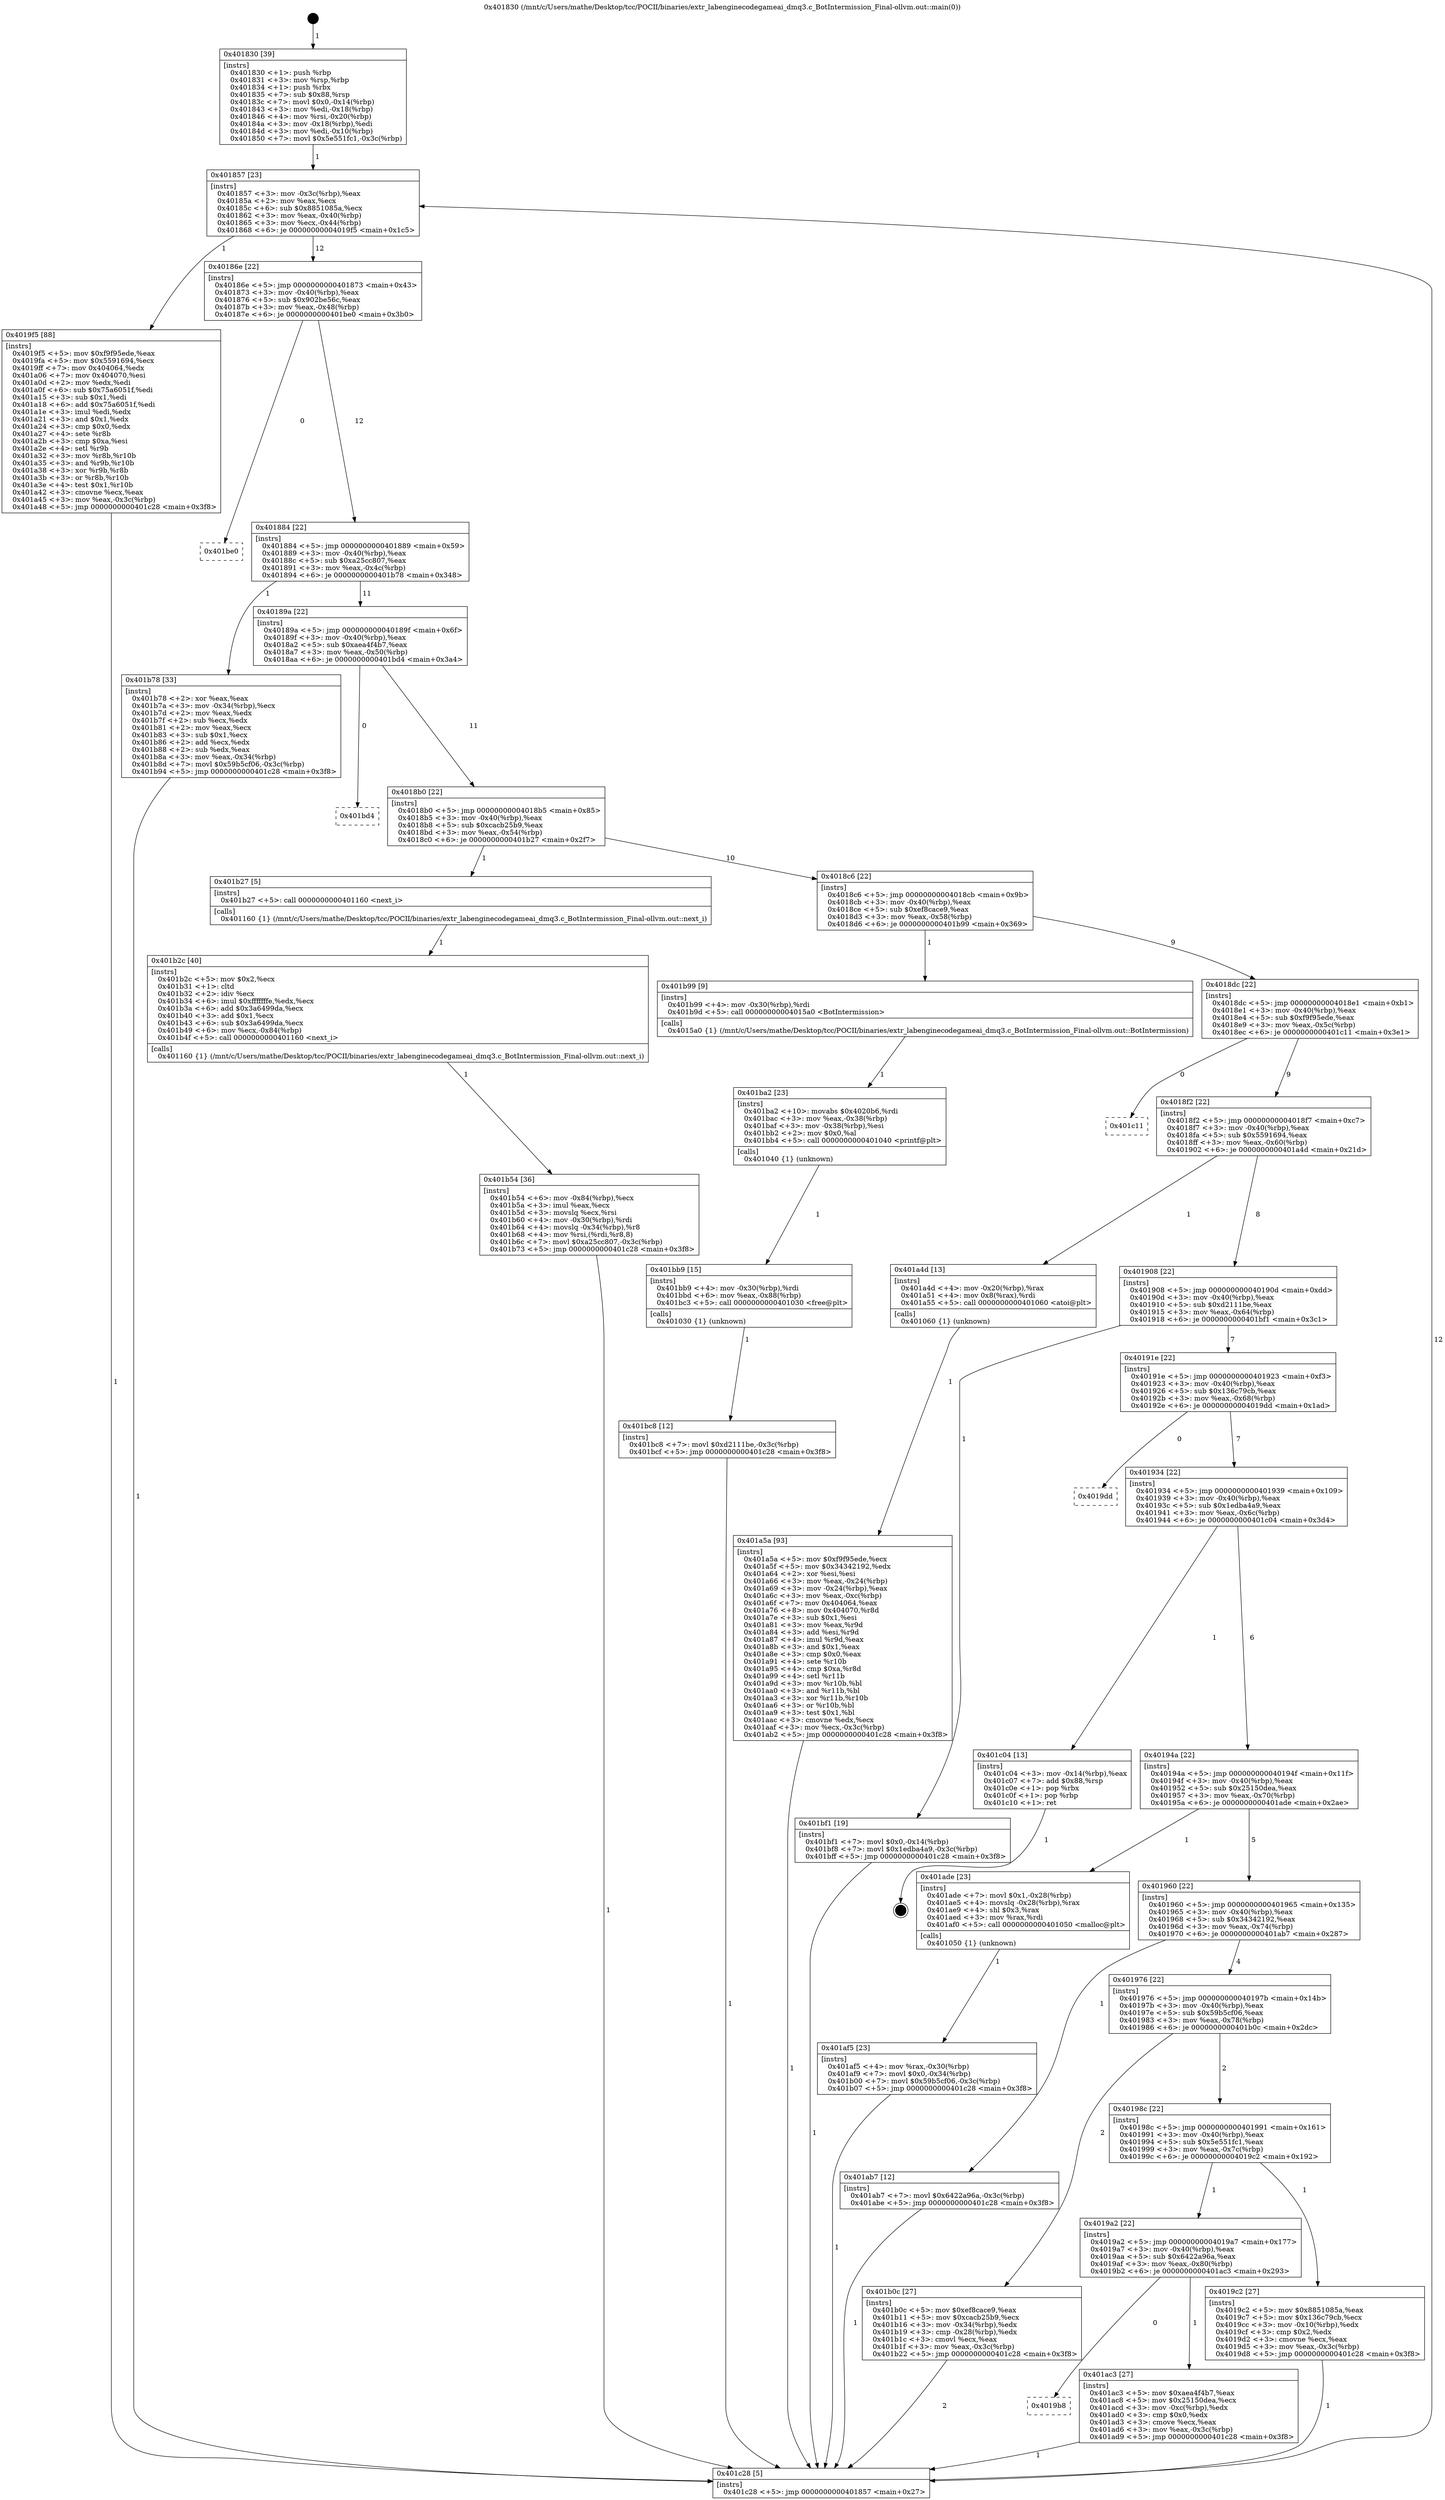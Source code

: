 digraph "0x401830" {
  label = "0x401830 (/mnt/c/Users/mathe/Desktop/tcc/POCII/binaries/extr_labenginecodegameai_dmq3.c_BotIntermission_Final-ollvm.out::main(0))"
  labelloc = "t"
  node[shape=record]

  Entry [label="",width=0.3,height=0.3,shape=circle,fillcolor=black,style=filled]
  "0x401857" [label="{
     0x401857 [23]\l
     | [instrs]\l
     &nbsp;&nbsp;0x401857 \<+3\>: mov -0x3c(%rbp),%eax\l
     &nbsp;&nbsp;0x40185a \<+2\>: mov %eax,%ecx\l
     &nbsp;&nbsp;0x40185c \<+6\>: sub $0x8851085a,%ecx\l
     &nbsp;&nbsp;0x401862 \<+3\>: mov %eax,-0x40(%rbp)\l
     &nbsp;&nbsp;0x401865 \<+3\>: mov %ecx,-0x44(%rbp)\l
     &nbsp;&nbsp;0x401868 \<+6\>: je 00000000004019f5 \<main+0x1c5\>\l
  }"]
  "0x4019f5" [label="{
     0x4019f5 [88]\l
     | [instrs]\l
     &nbsp;&nbsp;0x4019f5 \<+5\>: mov $0xf9f95ede,%eax\l
     &nbsp;&nbsp;0x4019fa \<+5\>: mov $0x5591694,%ecx\l
     &nbsp;&nbsp;0x4019ff \<+7\>: mov 0x404064,%edx\l
     &nbsp;&nbsp;0x401a06 \<+7\>: mov 0x404070,%esi\l
     &nbsp;&nbsp;0x401a0d \<+2\>: mov %edx,%edi\l
     &nbsp;&nbsp;0x401a0f \<+6\>: sub $0x75a6051f,%edi\l
     &nbsp;&nbsp;0x401a15 \<+3\>: sub $0x1,%edi\l
     &nbsp;&nbsp;0x401a18 \<+6\>: add $0x75a6051f,%edi\l
     &nbsp;&nbsp;0x401a1e \<+3\>: imul %edi,%edx\l
     &nbsp;&nbsp;0x401a21 \<+3\>: and $0x1,%edx\l
     &nbsp;&nbsp;0x401a24 \<+3\>: cmp $0x0,%edx\l
     &nbsp;&nbsp;0x401a27 \<+4\>: sete %r8b\l
     &nbsp;&nbsp;0x401a2b \<+3\>: cmp $0xa,%esi\l
     &nbsp;&nbsp;0x401a2e \<+4\>: setl %r9b\l
     &nbsp;&nbsp;0x401a32 \<+3\>: mov %r8b,%r10b\l
     &nbsp;&nbsp;0x401a35 \<+3\>: and %r9b,%r10b\l
     &nbsp;&nbsp;0x401a38 \<+3\>: xor %r9b,%r8b\l
     &nbsp;&nbsp;0x401a3b \<+3\>: or %r8b,%r10b\l
     &nbsp;&nbsp;0x401a3e \<+4\>: test $0x1,%r10b\l
     &nbsp;&nbsp;0x401a42 \<+3\>: cmovne %ecx,%eax\l
     &nbsp;&nbsp;0x401a45 \<+3\>: mov %eax,-0x3c(%rbp)\l
     &nbsp;&nbsp;0x401a48 \<+5\>: jmp 0000000000401c28 \<main+0x3f8\>\l
  }"]
  "0x40186e" [label="{
     0x40186e [22]\l
     | [instrs]\l
     &nbsp;&nbsp;0x40186e \<+5\>: jmp 0000000000401873 \<main+0x43\>\l
     &nbsp;&nbsp;0x401873 \<+3\>: mov -0x40(%rbp),%eax\l
     &nbsp;&nbsp;0x401876 \<+5\>: sub $0x902be56c,%eax\l
     &nbsp;&nbsp;0x40187b \<+3\>: mov %eax,-0x48(%rbp)\l
     &nbsp;&nbsp;0x40187e \<+6\>: je 0000000000401be0 \<main+0x3b0\>\l
  }"]
  Exit [label="",width=0.3,height=0.3,shape=circle,fillcolor=black,style=filled,peripheries=2]
  "0x401be0" [label="{
     0x401be0\l
  }", style=dashed]
  "0x401884" [label="{
     0x401884 [22]\l
     | [instrs]\l
     &nbsp;&nbsp;0x401884 \<+5\>: jmp 0000000000401889 \<main+0x59\>\l
     &nbsp;&nbsp;0x401889 \<+3\>: mov -0x40(%rbp),%eax\l
     &nbsp;&nbsp;0x40188c \<+5\>: sub $0xa25cc807,%eax\l
     &nbsp;&nbsp;0x401891 \<+3\>: mov %eax,-0x4c(%rbp)\l
     &nbsp;&nbsp;0x401894 \<+6\>: je 0000000000401b78 \<main+0x348\>\l
  }"]
  "0x401bc8" [label="{
     0x401bc8 [12]\l
     | [instrs]\l
     &nbsp;&nbsp;0x401bc8 \<+7\>: movl $0xd2111be,-0x3c(%rbp)\l
     &nbsp;&nbsp;0x401bcf \<+5\>: jmp 0000000000401c28 \<main+0x3f8\>\l
  }"]
  "0x401b78" [label="{
     0x401b78 [33]\l
     | [instrs]\l
     &nbsp;&nbsp;0x401b78 \<+2\>: xor %eax,%eax\l
     &nbsp;&nbsp;0x401b7a \<+3\>: mov -0x34(%rbp),%ecx\l
     &nbsp;&nbsp;0x401b7d \<+2\>: mov %eax,%edx\l
     &nbsp;&nbsp;0x401b7f \<+2\>: sub %ecx,%edx\l
     &nbsp;&nbsp;0x401b81 \<+2\>: mov %eax,%ecx\l
     &nbsp;&nbsp;0x401b83 \<+3\>: sub $0x1,%ecx\l
     &nbsp;&nbsp;0x401b86 \<+2\>: add %ecx,%edx\l
     &nbsp;&nbsp;0x401b88 \<+2\>: sub %edx,%eax\l
     &nbsp;&nbsp;0x401b8a \<+3\>: mov %eax,-0x34(%rbp)\l
     &nbsp;&nbsp;0x401b8d \<+7\>: movl $0x59b5cf06,-0x3c(%rbp)\l
     &nbsp;&nbsp;0x401b94 \<+5\>: jmp 0000000000401c28 \<main+0x3f8\>\l
  }"]
  "0x40189a" [label="{
     0x40189a [22]\l
     | [instrs]\l
     &nbsp;&nbsp;0x40189a \<+5\>: jmp 000000000040189f \<main+0x6f\>\l
     &nbsp;&nbsp;0x40189f \<+3\>: mov -0x40(%rbp),%eax\l
     &nbsp;&nbsp;0x4018a2 \<+5\>: sub $0xaea4f4b7,%eax\l
     &nbsp;&nbsp;0x4018a7 \<+3\>: mov %eax,-0x50(%rbp)\l
     &nbsp;&nbsp;0x4018aa \<+6\>: je 0000000000401bd4 \<main+0x3a4\>\l
  }"]
  "0x401bb9" [label="{
     0x401bb9 [15]\l
     | [instrs]\l
     &nbsp;&nbsp;0x401bb9 \<+4\>: mov -0x30(%rbp),%rdi\l
     &nbsp;&nbsp;0x401bbd \<+6\>: mov %eax,-0x88(%rbp)\l
     &nbsp;&nbsp;0x401bc3 \<+5\>: call 0000000000401030 \<free@plt\>\l
     | [calls]\l
     &nbsp;&nbsp;0x401030 \{1\} (unknown)\l
  }"]
  "0x401bd4" [label="{
     0x401bd4\l
  }", style=dashed]
  "0x4018b0" [label="{
     0x4018b0 [22]\l
     | [instrs]\l
     &nbsp;&nbsp;0x4018b0 \<+5\>: jmp 00000000004018b5 \<main+0x85\>\l
     &nbsp;&nbsp;0x4018b5 \<+3\>: mov -0x40(%rbp),%eax\l
     &nbsp;&nbsp;0x4018b8 \<+5\>: sub $0xcacb25b9,%eax\l
     &nbsp;&nbsp;0x4018bd \<+3\>: mov %eax,-0x54(%rbp)\l
     &nbsp;&nbsp;0x4018c0 \<+6\>: je 0000000000401b27 \<main+0x2f7\>\l
  }"]
  "0x401ba2" [label="{
     0x401ba2 [23]\l
     | [instrs]\l
     &nbsp;&nbsp;0x401ba2 \<+10\>: movabs $0x4020b6,%rdi\l
     &nbsp;&nbsp;0x401bac \<+3\>: mov %eax,-0x38(%rbp)\l
     &nbsp;&nbsp;0x401baf \<+3\>: mov -0x38(%rbp),%esi\l
     &nbsp;&nbsp;0x401bb2 \<+2\>: mov $0x0,%al\l
     &nbsp;&nbsp;0x401bb4 \<+5\>: call 0000000000401040 \<printf@plt\>\l
     | [calls]\l
     &nbsp;&nbsp;0x401040 \{1\} (unknown)\l
  }"]
  "0x401b27" [label="{
     0x401b27 [5]\l
     | [instrs]\l
     &nbsp;&nbsp;0x401b27 \<+5\>: call 0000000000401160 \<next_i\>\l
     | [calls]\l
     &nbsp;&nbsp;0x401160 \{1\} (/mnt/c/Users/mathe/Desktop/tcc/POCII/binaries/extr_labenginecodegameai_dmq3.c_BotIntermission_Final-ollvm.out::next_i)\l
  }"]
  "0x4018c6" [label="{
     0x4018c6 [22]\l
     | [instrs]\l
     &nbsp;&nbsp;0x4018c6 \<+5\>: jmp 00000000004018cb \<main+0x9b\>\l
     &nbsp;&nbsp;0x4018cb \<+3\>: mov -0x40(%rbp),%eax\l
     &nbsp;&nbsp;0x4018ce \<+5\>: sub $0xef8cace9,%eax\l
     &nbsp;&nbsp;0x4018d3 \<+3\>: mov %eax,-0x58(%rbp)\l
     &nbsp;&nbsp;0x4018d6 \<+6\>: je 0000000000401b99 \<main+0x369\>\l
  }"]
  "0x401b54" [label="{
     0x401b54 [36]\l
     | [instrs]\l
     &nbsp;&nbsp;0x401b54 \<+6\>: mov -0x84(%rbp),%ecx\l
     &nbsp;&nbsp;0x401b5a \<+3\>: imul %eax,%ecx\l
     &nbsp;&nbsp;0x401b5d \<+3\>: movslq %ecx,%rsi\l
     &nbsp;&nbsp;0x401b60 \<+4\>: mov -0x30(%rbp),%rdi\l
     &nbsp;&nbsp;0x401b64 \<+4\>: movslq -0x34(%rbp),%r8\l
     &nbsp;&nbsp;0x401b68 \<+4\>: mov %rsi,(%rdi,%r8,8)\l
     &nbsp;&nbsp;0x401b6c \<+7\>: movl $0xa25cc807,-0x3c(%rbp)\l
     &nbsp;&nbsp;0x401b73 \<+5\>: jmp 0000000000401c28 \<main+0x3f8\>\l
  }"]
  "0x401b99" [label="{
     0x401b99 [9]\l
     | [instrs]\l
     &nbsp;&nbsp;0x401b99 \<+4\>: mov -0x30(%rbp),%rdi\l
     &nbsp;&nbsp;0x401b9d \<+5\>: call 00000000004015a0 \<BotIntermission\>\l
     | [calls]\l
     &nbsp;&nbsp;0x4015a0 \{1\} (/mnt/c/Users/mathe/Desktop/tcc/POCII/binaries/extr_labenginecodegameai_dmq3.c_BotIntermission_Final-ollvm.out::BotIntermission)\l
  }"]
  "0x4018dc" [label="{
     0x4018dc [22]\l
     | [instrs]\l
     &nbsp;&nbsp;0x4018dc \<+5\>: jmp 00000000004018e1 \<main+0xb1\>\l
     &nbsp;&nbsp;0x4018e1 \<+3\>: mov -0x40(%rbp),%eax\l
     &nbsp;&nbsp;0x4018e4 \<+5\>: sub $0xf9f95ede,%eax\l
     &nbsp;&nbsp;0x4018e9 \<+3\>: mov %eax,-0x5c(%rbp)\l
     &nbsp;&nbsp;0x4018ec \<+6\>: je 0000000000401c11 \<main+0x3e1\>\l
  }"]
  "0x401b2c" [label="{
     0x401b2c [40]\l
     | [instrs]\l
     &nbsp;&nbsp;0x401b2c \<+5\>: mov $0x2,%ecx\l
     &nbsp;&nbsp;0x401b31 \<+1\>: cltd\l
     &nbsp;&nbsp;0x401b32 \<+2\>: idiv %ecx\l
     &nbsp;&nbsp;0x401b34 \<+6\>: imul $0xfffffffe,%edx,%ecx\l
     &nbsp;&nbsp;0x401b3a \<+6\>: add $0x3a6499da,%ecx\l
     &nbsp;&nbsp;0x401b40 \<+3\>: add $0x1,%ecx\l
     &nbsp;&nbsp;0x401b43 \<+6\>: sub $0x3a6499da,%ecx\l
     &nbsp;&nbsp;0x401b49 \<+6\>: mov %ecx,-0x84(%rbp)\l
     &nbsp;&nbsp;0x401b4f \<+5\>: call 0000000000401160 \<next_i\>\l
     | [calls]\l
     &nbsp;&nbsp;0x401160 \{1\} (/mnt/c/Users/mathe/Desktop/tcc/POCII/binaries/extr_labenginecodegameai_dmq3.c_BotIntermission_Final-ollvm.out::next_i)\l
  }"]
  "0x401c11" [label="{
     0x401c11\l
  }", style=dashed]
  "0x4018f2" [label="{
     0x4018f2 [22]\l
     | [instrs]\l
     &nbsp;&nbsp;0x4018f2 \<+5\>: jmp 00000000004018f7 \<main+0xc7\>\l
     &nbsp;&nbsp;0x4018f7 \<+3\>: mov -0x40(%rbp),%eax\l
     &nbsp;&nbsp;0x4018fa \<+5\>: sub $0x5591694,%eax\l
     &nbsp;&nbsp;0x4018ff \<+3\>: mov %eax,-0x60(%rbp)\l
     &nbsp;&nbsp;0x401902 \<+6\>: je 0000000000401a4d \<main+0x21d\>\l
  }"]
  "0x401af5" [label="{
     0x401af5 [23]\l
     | [instrs]\l
     &nbsp;&nbsp;0x401af5 \<+4\>: mov %rax,-0x30(%rbp)\l
     &nbsp;&nbsp;0x401af9 \<+7\>: movl $0x0,-0x34(%rbp)\l
     &nbsp;&nbsp;0x401b00 \<+7\>: movl $0x59b5cf06,-0x3c(%rbp)\l
     &nbsp;&nbsp;0x401b07 \<+5\>: jmp 0000000000401c28 \<main+0x3f8\>\l
  }"]
  "0x401a4d" [label="{
     0x401a4d [13]\l
     | [instrs]\l
     &nbsp;&nbsp;0x401a4d \<+4\>: mov -0x20(%rbp),%rax\l
     &nbsp;&nbsp;0x401a51 \<+4\>: mov 0x8(%rax),%rdi\l
     &nbsp;&nbsp;0x401a55 \<+5\>: call 0000000000401060 \<atoi@plt\>\l
     | [calls]\l
     &nbsp;&nbsp;0x401060 \{1\} (unknown)\l
  }"]
  "0x401908" [label="{
     0x401908 [22]\l
     | [instrs]\l
     &nbsp;&nbsp;0x401908 \<+5\>: jmp 000000000040190d \<main+0xdd\>\l
     &nbsp;&nbsp;0x40190d \<+3\>: mov -0x40(%rbp),%eax\l
     &nbsp;&nbsp;0x401910 \<+5\>: sub $0xd2111be,%eax\l
     &nbsp;&nbsp;0x401915 \<+3\>: mov %eax,-0x64(%rbp)\l
     &nbsp;&nbsp;0x401918 \<+6\>: je 0000000000401bf1 \<main+0x3c1\>\l
  }"]
  "0x4019b8" [label="{
     0x4019b8\l
  }", style=dashed]
  "0x401bf1" [label="{
     0x401bf1 [19]\l
     | [instrs]\l
     &nbsp;&nbsp;0x401bf1 \<+7\>: movl $0x0,-0x14(%rbp)\l
     &nbsp;&nbsp;0x401bf8 \<+7\>: movl $0x1edba4a9,-0x3c(%rbp)\l
     &nbsp;&nbsp;0x401bff \<+5\>: jmp 0000000000401c28 \<main+0x3f8\>\l
  }"]
  "0x40191e" [label="{
     0x40191e [22]\l
     | [instrs]\l
     &nbsp;&nbsp;0x40191e \<+5\>: jmp 0000000000401923 \<main+0xf3\>\l
     &nbsp;&nbsp;0x401923 \<+3\>: mov -0x40(%rbp),%eax\l
     &nbsp;&nbsp;0x401926 \<+5\>: sub $0x136c79cb,%eax\l
     &nbsp;&nbsp;0x40192b \<+3\>: mov %eax,-0x68(%rbp)\l
     &nbsp;&nbsp;0x40192e \<+6\>: je 00000000004019dd \<main+0x1ad\>\l
  }"]
  "0x401ac3" [label="{
     0x401ac3 [27]\l
     | [instrs]\l
     &nbsp;&nbsp;0x401ac3 \<+5\>: mov $0xaea4f4b7,%eax\l
     &nbsp;&nbsp;0x401ac8 \<+5\>: mov $0x25150dea,%ecx\l
     &nbsp;&nbsp;0x401acd \<+3\>: mov -0xc(%rbp),%edx\l
     &nbsp;&nbsp;0x401ad0 \<+3\>: cmp $0x0,%edx\l
     &nbsp;&nbsp;0x401ad3 \<+3\>: cmove %ecx,%eax\l
     &nbsp;&nbsp;0x401ad6 \<+3\>: mov %eax,-0x3c(%rbp)\l
     &nbsp;&nbsp;0x401ad9 \<+5\>: jmp 0000000000401c28 \<main+0x3f8\>\l
  }"]
  "0x4019dd" [label="{
     0x4019dd\l
  }", style=dashed]
  "0x401934" [label="{
     0x401934 [22]\l
     | [instrs]\l
     &nbsp;&nbsp;0x401934 \<+5\>: jmp 0000000000401939 \<main+0x109\>\l
     &nbsp;&nbsp;0x401939 \<+3\>: mov -0x40(%rbp),%eax\l
     &nbsp;&nbsp;0x40193c \<+5\>: sub $0x1edba4a9,%eax\l
     &nbsp;&nbsp;0x401941 \<+3\>: mov %eax,-0x6c(%rbp)\l
     &nbsp;&nbsp;0x401944 \<+6\>: je 0000000000401c04 \<main+0x3d4\>\l
  }"]
  "0x401a5a" [label="{
     0x401a5a [93]\l
     | [instrs]\l
     &nbsp;&nbsp;0x401a5a \<+5\>: mov $0xf9f95ede,%ecx\l
     &nbsp;&nbsp;0x401a5f \<+5\>: mov $0x34342192,%edx\l
     &nbsp;&nbsp;0x401a64 \<+2\>: xor %esi,%esi\l
     &nbsp;&nbsp;0x401a66 \<+3\>: mov %eax,-0x24(%rbp)\l
     &nbsp;&nbsp;0x401a69 \<+3\>: mov -0x24(%rbp),%eax\l
     &nbsp;&nbsp;0x401a6c \<+3\>: mov %eax,-0xc(%rbp)\l
     &nbsp;&nbsp;0x401a6f \<+7\>: mov 0x404064,%eax\l
     &nbsp;&nbsp;0x401a76 \<+8\>: mov 0x404070,%r8d\l
     &nbsp;&nbsp;0x401a7e \<+3\>: sub $0x1,%esi\l
     &nbsp;&nbsp;0x401a81 \<+3\>: mov %eax,%r9d\l
     &nbsp;&nbsp;0x401a84 \<+3\>: add %esi,%r9d\l
     &nbsp;&nbsp;0x401a87 \<+4\>: imul %r9d,%eax\l
     &nbsp;&nbsp;0x401a8b \<+3\>: and $0x1,%eax\l
     &nbsp;&nbsp;0x401a8e \<+3\>: cmp $0x0,%eax\l
     &nbsp;&nbsp;0x401a91 \<+4\>: sete %r10b\l
     &nbsp;&nbsp;0x401a95 \<+4\>: cmp $0xa,%r8d\l
     &nbsp;&nbsp;0x401a99 \<+4\>: setl %r11b\l
     &nbsp;&nbsp;0x401a9d \<+3\>: mov %r10b,%bl\l
     &nbsp;&nbsp;0x401aa0 \<+3\>: and %r11b,%bl\l
     &nbsp;&nbsp;0x401aa3 \<+3\>: xor %r11b,%r10b\l
     &nbsp;&nbsp;0x401aa6 \<+3\>: or %r10b,%bl\l
     &nbsp;&nbsp;0x401aa9 \<+3\>: test $0x1,%bl\l
     &nbsp;&nbsp;0x401aac \<+3\>: cmovne %edx,%ecx\l
     &nbsp;&nbsp;0x401aaf \<+3\>: mov %ecx,-0x3c(%rbp)\l
     &nbsp;&nbsp;0x401ab2 \<+5\>: jmp 0000000000401c28 \<main+0x3f8\>\l
  }"]
  "0x401c04" [label="{
     0x401c04 [13]\l
     | [instrs]\l
     &nbsp;&nbsp;0x401c04 \<+3\>: mov -0x14(%rbp),%eax\l
     &nbsp;&nbsp;0x401c07 \<+7\>: add $0x88,%rsp\l
     &nbsp;&nbsp;0x401c0e \<+1\>: pop %rbx\l
     &nbsp;&nbsp;0x401c0f \<+1\>: pop %rbp\l
     &nbsp;&nbsp;0x401c10 \<+1\>: ret\l
  }"]
  "0x40194a" [label="{
     0x40194a [22]\l
     | [instrs]\l
     &nbsp;&nbsp;0x40194a \<+5\>: jmp 000000000040194f \<main+0x11f\>\l
     &nbsp;&nbsp;0x40194f \<+3\>: mov -0x40(%rbp),%eax\l
     &nbsp;&nbsp;0x401952 \<+5\>: sub $0x25150dea,%eax\l
     &nbsp;&nbsp;0x401957 \<+3\>: mov %eax,-0x70(%rbp)\l
     &nbsp;&nbsp;0x40195a \<+6\>: je 0000000000401ade \<main+0x2ae\>\l
  }"]
  "0x401830" [label="{
     0x401830 [39]\l
     | [instrs]\l
     &nbsp;&nbsp;0x401830 \<+1\>: push %rbp\l
     &nbsp;&nbsp;0x401831 \<+3\>: mov %rsp,%rbp\l
     &nbsp;&nbsp;0x401834 \<+1\>: push %rbx\l
     &nbsp;&nbsp;0x401835 \<+7\>: sub $0x88,%rsp\l
     &nbsp;&nbsp;0x40183c \<+7\>: movl $0x0,-0x14(%rbp)\l
     &nbsp;&nbsp;0x401843 \<+3\>: mov %edi,-0x18(%rbp)\l
     &nbsp;&nbsp;0x401846 \<+4\>: mov %rsi,-0x20(%rbp)\l
     &nbsp;&nbsp;0x40184a \<+3\>: mov -0x18(%rbp),%edi\l
     &nbsp;&nbsp;0x40184d \<+3\>: mov %edi,-0x10(%rbp)\l
     &nbsp;&nbsp;0x401850 \<+7\>: movl $0x5e551fc1,-0x3c(%rbp)\l
  }"]
  "0x401ade" [label="{
     0x401ade [23]\l
     | [instrs]\l
     &nbsp;&nbsp;0x401ade \<+7\>: movl $0x1,-0x28(%rbp)\l
     &nbsp;&nbsp;0x401ae5 \<+4\>: movslq -0x28(%rbp),%rax\l
     &nbsp;&nbsp;0x401ae9 \<+4\>: shl $0x3,%rax\l
     &nbsp;&nbsp;0x401aed \<+3\>: mov %rax,%rdi\l
     &nbsp;&nbsp;0x401af0 \<+5\>: call 0000000000401050 \<malloc@plt\>\l
     | [calls]\l
     &nbsp;&nbsp;0x401050 \{1\} (unknown)\l
  }"]
  "0x401960" [label="{
     0x401960 [22]\l
     | [instrs]\l
     &nbsp;&nbsp;0x401960 \<+5\>: jmp 0000000000401965 \<main+0x135\>\l
     &nbsp;&nbsp;0x401965 \<+3\>: mov -0x40(%rbp),%eax\l
     &nbsp;&nbsp;0x401968 \<+5\>: sub $0x34342192,%eax\l
     &nbsp;&nbsp;0x40196d \<+3\>: mov %eax,-0x74(%rbp)\l
     &nbsp;&nbsp;0x401970 \<+6\>: je 0000000000401ab7 \<main+0x287\>\l
  }"]
  "0x401c28" [label="{
     0x401c28 [5]\l
     | [instrs]\l
     &nbsp;&nbsp;0x401c28 \<+5\>: jmp 0000000000401857 \<main+0x27\>\l
  }"]
  "0x401ab7" [label="{
     0x401ab7 [12]\l
     | [instrs]\l
     &nbsp;&nbsp;0x401ab7 \<+7\>: movl $0x6422a96a,-0x3c(%rbp)\l
     &nbsp;&nbsp;0x401abe \<+5\>: jmp 0000000000401c28 \<main+0x3f8\>\l
  }"]
  "0x401976" [label="{
     0x401976 [22]\l
     | [instrs]\l
     &nbsp;&nbsp;0x401976 \<+5\>: jmp 000000000040197b \<main+0x14b\>\l
     &nbsp;&nbsp;0x40197b \<+3\>: mov -0x40(%rbp),%eax\l
     &nbsp;&nbsp;0x40197e \<+5\>: sub $0x59b5cf06,%eax\l
     &nbsp;&nbsp;0x401983 \<+3\>: mov %eax,-0x78(%rbp)\l
     &nbsp;&nbsp;0x401986 \<+6\>: je 0000000000401b0c \<main+0x2dc\>\l
  }"]
  "0x4019a2" [label="{
     0x4019a2 [22]\l
     | [instrs]\l
     &nbsp;&nbsp;0x4019a2 \<+5\>: jmp 00000000004019a7 \<main+0x177\>\l
     &nbsp;&nbsp;0x4019a7 \<+3\>: mov -0x40(%rbp),%eax\l
     &nbsp;&nbsp;0x4019aa \<+5\>: sub $0x6422a96a,%eax\l
     &nbsp;&nbsp;0x4019af \<+3\>: mov %eax,-0x80(%rbp)\l
     &nbsp;&nbsp;0x4019b2 \<+6\>: je 0000000000401ac3 \<main+0x293\>\l
  }"]
  "0x401b0c" [label="{
     0x401b0c [27]\l
     | [instrs]\l
     &nbsp;&nbsp;0x401b0c \<+5\>: mov $0xef8cace9,%eax\l
     &nbsp;&nbsp;0x401b11 \<+5\>: mov $0xcacb25b9,%ecx\l
     &nbsp;&nbsp;0x401b16 \<+3\>: mov -0x34(%rbp),%edx\l
     &nbsp;&nbsp;0x401b19 \<+3\>: cmp -0x28(%rbp),%edx\l
     &nbsp;&nbsp;0x401b1c \<+3\>: cmovl %ecx,%eax\l
     &nbsp;&nbsp;0x401b1f \<+3\>: mov %eax,-0x3c(%rbp)\l
     &nbsp;&nbsp;0x401b22 \<+5\>: jmp 0000000000401c28 \<main+0x3f8\>\l
  }"]
  "0x40198c" [label="{
     0x40198c [22]\l
     | [instrs]\l
     &nbsp;&nbsp;0x40198c \<+5\>: jmp 0000000000401991 \<main+0x161\>\l
     &nbsp;&nbsp;0x401991 \<+3\>: mov -0x40(%rbp),%eax\l
     &nbsp;&nbsp;0x401994 \<+5\>: sub $0x5e551fc1,%eax\l
     &nbsp;&nbsp;0x401999 \<+3\>: mov %eax,-0x7c(%rbp)\l
     &nbsp;&nbsp;0x40199c \<+6\>: je 00000000004019c2 \<main+0x192\>\l
  }"]
  "0x4019c2" [label="{
     0x4019c2 [27]\l
     | [instrs]\l
     &nbsp;&nbsp;0x4019c2 \<+5\>: mov $0x8851085a,%eax\l
     &nbsp;&nbsp;0x4019c7 \<+5\>: mov $0x136c79cb,%ecx\l
     &nbsp;&nbsp;0x4019cc \<+3\>: mov -0x10(%rbp),%edx\l
     &nbsp;&nbsp;0x4019cf \<+3\>: cmp $0x2,%edx\l
     &nbsp;&nbsp;0x4019d2 \<+3\>: cmovne %ecx,%eax\l
     &nbsp;&nbsp;0x4019d5 \<+3\>: mov %eax,-0x3c(%rbp)\l
     &nbsp;&nbsp;0x4019d8 \<+5\>: jmp 0000000000401c28 \<main+0x3f8\>\l
  }"]
  Entry -> "0x401830" [label=" 1"]
  "0x401857" -> "0x4019f5" [label=" 1"]
  "0x401857" -> "0x40186e" [label=" 12"]
  "0x401c04" -> Exit [label=" 1"]
  "0x40186e" -> "0x401be0" [label=" 0"]
  "0x40186e" -> "0x401884" [label=" 12"]
  "0x401bf1" -> "0x401c28" [label=" 1"]
  "0x401884" -> "0x401b78" [label=" 1"]
  "0x401884" -> "0x40189a" [label=" 11"]
  "0x401bc8" -> "0x401c28" [label=" 1"]
  "0x40189a" -> "0x401bd4" [label=" 0"]
  "0x40189a" -> "0x4018b0" [label=" 11"]
  "0x401bb9" -> "0x401bc8" [label=" 1"]
  "0x4018b0" -> "0x401b27" [label=" 1"]
  "0x4018b0" -> "0x4018c6" [label=" 10"]
  "0x401ba2" -> "0x401bb9" [label=" 1"]
  "0x4018c6" -> "0x401b99" [label=" 1"]
  "0x4018c6" -> "0x4018dc" [label=" 9"]
  "0x401b99" -> "0x401ba2" [label=" 1"]
  "0x4018dc" -> "0x401c11" [label=" 0"]
  "0x4018dc" -> "0x4018f2" [label=" 9"]
  "0x401b78" -> "0x401c28" [label=" 1"]
  "0x4018f2" -> "0x401a4d" [label=" 1"]
  "0x4018f2" -> "0x401908" [label=" 8"]
  "0x401b54" -> "0x401c28" [label=" 1"]
  "0x401908" -> "0x401bf1" [label=" 1"]
  "0x401908" -> "0x40191e" [label=" 7"]
  "0x401b2c" -> "0x401b54" [label=" 1"]
  "0x40191e" -> "0x4019dd" [label=" 0"]
  "0x40191e" -> "0x401934" [label=" 7"]
  "0x401b27" -> "0x401b2c" [label=" 1"]
  "0x401934" -> "0x401c04" [label=" 1"]
  "0x401934" -> "0x40194a" [label=" 6"]
  "0x401af5" -> "0x401c28" [label=" 1"]
  "0x40194a" -> "0x401ade" [label=" 1"]
  "0x40194a" -> "0x401960" [label=" 5"]
  "0x401ade" -> "0x401af5" [label=" 1"]
  "0x401960" -> "0x401ab7" [label=" 1"]
  "0x401960" -> "0x401976" [label=" 4"]
  "0x401ac3" -> "0x401c28" [label=" 1"]
  "0x401976" -> "0x401b0c" [label=" 2"]
  "0x401976" -> "0x40198c" [label=" 2"]
  "0x4019a2" -> "0x4019b8" [label=" 0"]
  "0x40198c" -> "0x4019c2" [label=" 1"]
  "0x40198c" -> "0x4019a2" [label=" 1"]
  "0x4019c2" -> "0x401c28" [label=" 1"]
  "0x401830" -> "0x401857" [label=" 1"]
  "0x401c28" -> "0x401857" [label=" 12"]
  "0x4019f5" -> "0x401c28" [label=" 1"]
  "0x401a4d" -> "0x401a5a" [label=" 1"]
  "0x401a5a" -> "0x401c28" [label=" 1"]
  "0x401ab7" -> "0x401c28" [label=" 1"]
  "0x401b0c" -> "0x401c28" [label=" 2"]
  "0x4019a2" -> "0x401ac3" [label=" 1"]
}
